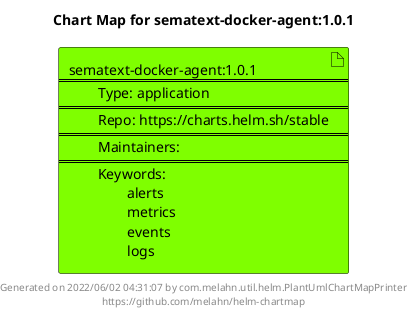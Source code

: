 @startuml
skinparam linetype ortho
skinparam backgroundColor white
skinparam usecaseBorderColor black
skinparam usecaseArrowColor LightSlateGray
skinparam artifactBorderColor black
skinparam artifactArrowColor LightSlateGray

title Chart Map for sematext-docker-agent:1.0.1

'There is one referenced Helm Chart
artifact "sematext-docker-agent:1.0.1\n====\n\tType: application\n====\n\tRepo: https://charts.helm.sh/stable\n====\n\tMaintainers: \n====\n\tKeywords: \n\t\talerts\n\t\tmetrics\n\t\tevents\n\t\tlogs" as sematext_docker_agent_1_0_1 #Chartreuse

'There are 0 referenced Docker Images

'Chart Dependencies

center footer Generated on 2022/06/02 04:31:07 by com.melahn.util.helm.PlantUmlChartMapPrinter\nhttps://github.com/melahn/helm-chartmap
@enduml
